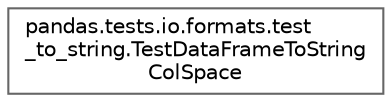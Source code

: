 digraph "Graphical Class Hierarchy"
{
 // LATEX_PDF_SIZE
  bgcolor="transparent";
  edge [fontname=Helvetica,fontsize=10,labelfontname=Helvetica,labelfontsize=10];
  node [fontname=Helvetica,fontsize=10,shape=box,height=0.2,width=0.4];
  rankdir="LR";
  Node0 [id="Node000000",label="pandas.tests.io.formats.test\l_to_string.TestDataFrameToString\lColSpace",height=0.2,width=0.4,color="grey40", fillcolor="white", style="filled",URL="$da/d40/classpandas_1_1tests_1_1io_1_1formats_1_1test__to__string_1_1TestDataFrameToStringColSpace.html",tooltip=" "];
}
